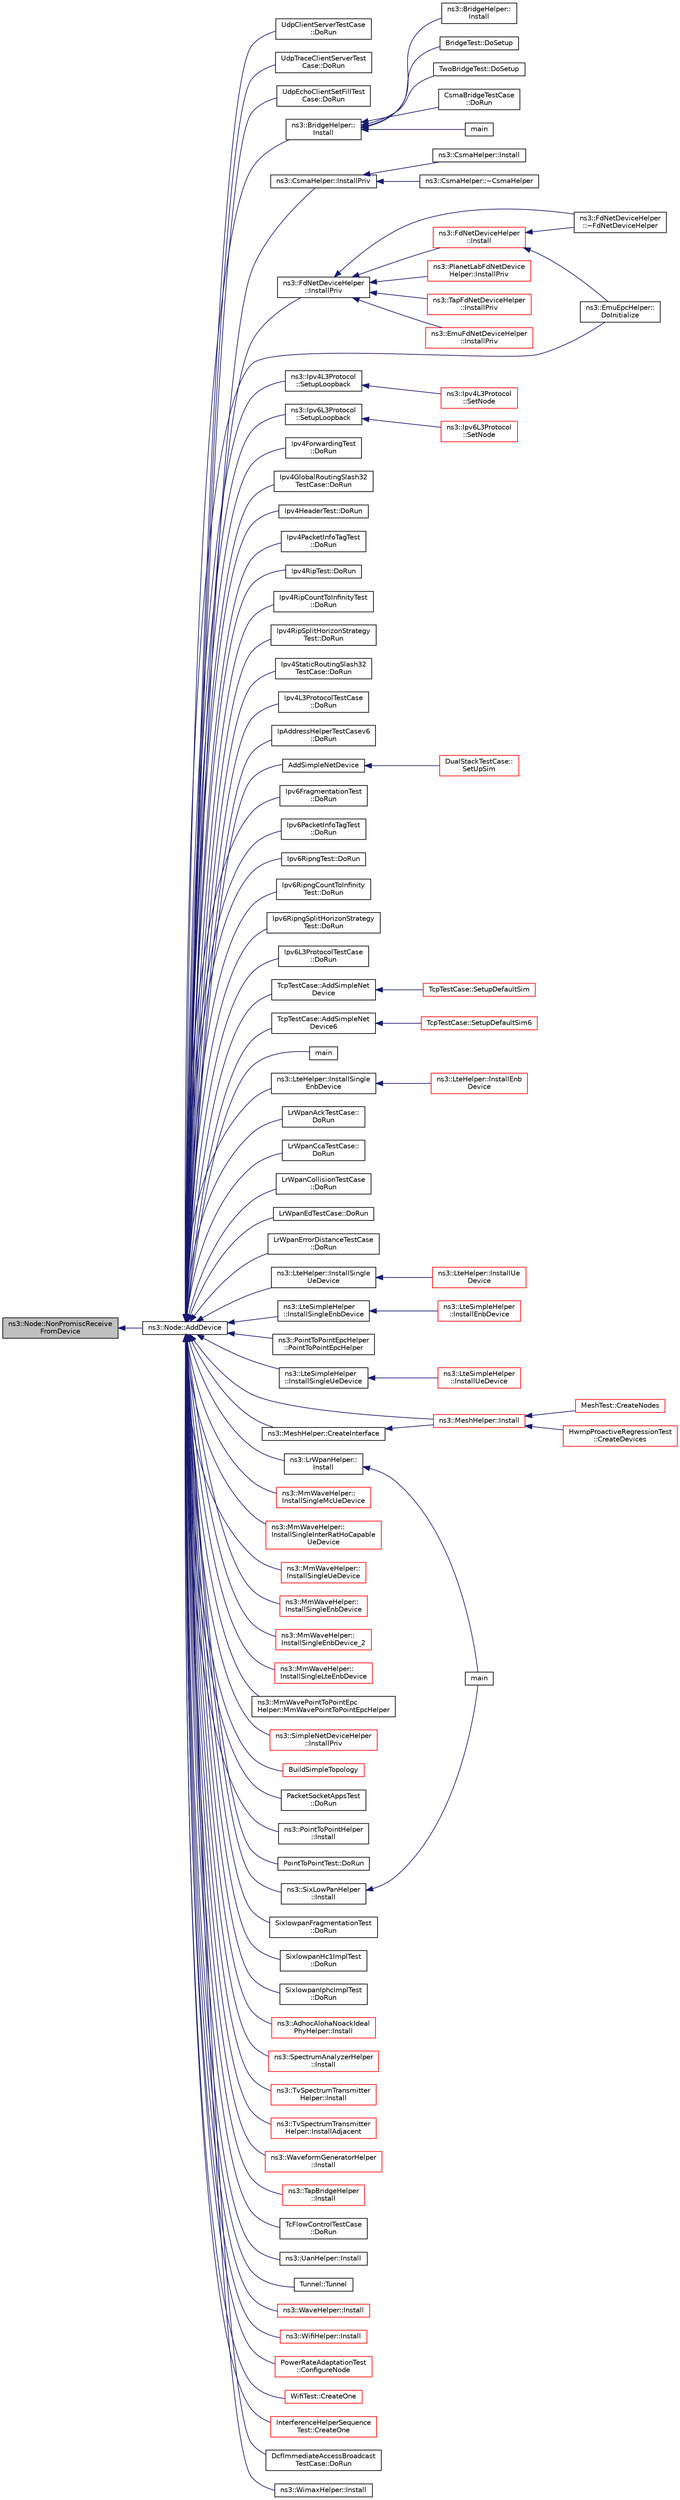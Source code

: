 digraph "ns3::Node::NonPromiscReceiveFromDevice"
{
  edge [fontname="Helvetica",fontsize="10",labelfontname="Helvetica",labelfontsize="10"];
  node [fontname="Helvetica",fontsize="10",shape=record];
  rankdir="LR";
  Node1 [label="ns3::Node::NonPromiscReceive\lFromDevice",height=0.2,width=0.4,color="black", fillcolor="grey75", style="filled", fontcolor="black"];
  Node1 -> Node2 [dir="back",color="midnightblue",fontsize="10",style="solid"];
  Node2 [label="ns3::Node::AddDevice",height=0.2,width=0.4,color="black", fillcolor="white", style="filled",URL="$dd/ded/classns3_1_1Node.html#a42ff83ee1d5d1649c770d3f5b62375de",tooltip="Associate a NetDevice to this node. "];
  Node2 -> Node3 [dir="back",color="midnightblue",fontsize="10",style="solid"];
  Node3 [label="UdpClientServerTestCase\l::DoRun",height=0.2,width=0.4,color="black", fillcolor="white", style="filled",URL="$d2/dc1/classUdpClientServerTestCase.html#a9f7f382020c2a70d7cb2434ae18c9b6c",tooltip="Implementation to actually run this TestCase. "];
  Node2 -> Node4 [dir="back",color="midnightblue",fontsize="10",style="solid"];
  Node4 [label="UdpTraceClientServerTest\lCase::DoRun",height=0.2,width=0.4,color="black", fillcolor="white", style="filled",URL="$d8/daf/classUdpTraceClientServerTestCase.html#a067367203d92eb6f9edaee3c17da6d8a",tooltip="Implementation to actually run this TestCase. "];
  Node2 -> Node5 [dir="back",color="midnightblue",fontsize="10",style="solid"];
  Node5 [label="UdpEchoClientSetFillTest\lCase::DoRun",height=0.2,width=0.4,color="black", fillcolor="white", style="filled",URL="$d6/db2/classUdpEchoClientSetFillTestCase.html#abab274bc5d6e6f303a96446710d650b2",tooltip="Implementation to actually run this TestCase. "];
  Node2 -> Node6 [dir="back",color="midnightblue",fontsize="10",style="solid"];
  Node6 [label="ns3::BridgeHelper::\lInstall",height=0.2,width=0.4,color="black", fillcolor="white", style="filled",URL="$d5/d19/classns3_1_1BridgeHelper.html#aba53f6381b7adda00d9163840b072fa6"];
  Node6 -> Node7 [dir="back",color="midnightblue",fontsize="10",style="solid"];
  Node7 [label="main",height=0.2,width=0.4,color="black", fillcolor="white", style="filled",URL="$d0/d88/csma-bridge-one-hop_8cc.html#a0ddf1224851353fc92bfbff6f499fa97"];
  Node6 -> Node8 [dir="back",color="midnightblue",fontsize="10",style="solid"];
  Node8 [label="ns3::BridgeHelper::\lInstall",height=0.2,width=0.4,color="black", fillcolor="white", style="filled",URL="$d5/d19/classns3_1_1BridgeHelper.html#af7ce2cef48c2beb4b280d74f22663b6c"];
  Node6 -> Node9 [dir="back",color="midnightblue",fontsize="10",style="solid"];
  Node9 [label="BridgeTest::DoSetup",height=0.2,width=0.4,color="black", fillcolor="white", style="filled",URL="$d8/d8a/classBridgeTest.html#a4d88ad6e9248541478917f836cf52b78",tooltip="Implementation to do any local setup required for this TestCase. "];
  Node6 -> Node10 [dir="back",color="midnightblue",fontsize="10",style="solid"];
  Node10 [label="TwoBridgeTest::DoSetup",height=0.2,width=0.4,color="black", fillcolor="white", style="filled",URL="$d9/d58/classTwoBridgeTest.html#aeff92a896b2e27f3eba2dcefd50b5f69",tooltip="Implementation to do any local setup required for this TestCase. "];
  Node6 -> Node11 [dir="back",color="midnightblue",fontsize="10",style="solid"];
  Node11 [label="CsmaBridgeTestCase\l::DoRun",height=0.2,width=0.4,color="black", fillcolor="white", style="filled",URL="$db/d8b/classCsmaBridgeTestCase.html#a418aed79734ecaf7b1d0be507ff3d580",tooltip="Implementation to actually run this TestCase. "];
  Node2 -> Node12 [dir="back",color="midnightblue",fontsize="10",style="solid"];
  Node12 [label="ns3::CsmaHelper::InstallPriv",height=0.2,width=0.4,color="black", fillcolor="white", style="filled",URL="$d9/dbd/classns3_1_1CsmaHelper.html#a9376eef03ab0534ce090b6ad135eb9c3"];
  Node12 -> Node13 [dir="back",color="midnightblue",fontsize="10",style="solid"];
  Node13 [label="ns3::CsmaHelper::Install",height=0.2,width=0.4,color="black", fillcolor="white", style="filled",URL="$d9/dbd/classns3_1_1CsmaHelper.html#a8f2d1797ce0e6311c894517d5d84ddb1"];
  Node12 -> Node14 [dir="back",color="midnightblue",fontsize="10",style="solid"];
  Node14 [label="ns3::CsmaHelper::~CsmaHelper",height=0.2,width=0.4,color="black", fillcolor="white", style="filled",URL="$d9/dbd/classns3_1_1CsmaHelper.html#a23c9e7b9cdf983cabc9a6783c340f49e"];
  Node2 -> Node15 [dir="back",color="midnightblue",fontsize="10",style="solid"];
  Node15 [label="ns3::FdNetDeviceHelper\l::InstallPriv",height=0.2,width=0.4,color="black", fillcolor="white", style="filled",URL="$d1/def/classns3_1_1FdNetDeviceHelper.html#adf0e4f64b03f7203f7080b50f412a970"];
  Node15 -> Node16 [dir="back",color="midnightblue",fontsize="10",style="solid"];
  Node16 [label="ns3::EmuFdNetDeviceHelper\l::InstallPriv",height=0.2,width=0.4,color="red", fillcolor="white", style="filled",URL="$df/d71/classns3_1_1EmuFdNetDeviceHelper.html#a80562da33cef1c20d4b03b351fbbc21a"];
  Node15 -> Node17 [dir="back",color="midnightblue",fontsize="10",style="solid"];
  Node17 [label="ns3::FdNetDeviceHelper\l::Install",height=0.2,width=0.4,color="red", fillcolor="white", style="filled",URL="$d1/def/classns3_1_1FdNetDeviceHelper.html#af70d55cbb4f6411c33cacb84eb651ad5"];
  Node17 -> Node18 [dir="back",color="midnightblue",fontsize="10",style="solid"];
  Node18 [label="ns3::FdNetDeviceHelper\l::~FdNetDeviceHelper",height=0.2,width=0.4,color="black", fillcolor="white", style="filled",URL="$d1/def/classns3_1_1FdNetDeviceHelper.html#a8018d2553649901a9f37ccc9ef3385e2"];
  Node17 -> Node19 [dir="back",color="midnightblue",fontsize="10",style="solid"];
  Node19 [label="ns3::EmuEpcHelper::\lDoInitialize",height=0.2,width=0.4,color="black", fillcolor="white", style="filled",URL="$d9/db8/classns3_1_1EmuEpcHelper.html#ae66ac77634aad1dfb03bbe0d8a54acc1"];
  Node15 -> Node18 [dir="back",color="midnightblue",fontsize="10",style="solid"];
  Node15 -> Node20 [dir="back",color="midnightblue",fontsize="10",style="solid"];
  Node20 [label="ns3::PlanetLabFdNetDevice\lHelper::InstallPriv",height=0.2,width=0.4,color="red", fillcolor="white", style="filled",URL="$dc/dd7/classns3_1_1PlanetLabFdNetDeviceHelper.html#a740ff8b94a42f4175af712baf00c83ab"];
  Node15 -> Node21 [dir="back",color="midnightblue",fontsize="10",style="solid"];
  Node21 [label="ns3::TapFdNetDeviceHelper\l::InstallPriv",height=0.2,width=0.4,color="red", fillcolor="white", style="filled",URL="$d9/d94/classns3_1_1TapFdNetDeviceHelper.html#a5b95f44885b6b5a5285604be0c6fa413"];
  Node2 -> Node22 [dir="back",color="midnightblue",fontsize="10",style="solid"];
  Node22 [label="ns3::Ipv4L3Protocol\l::SetupLoopback",height=0.2,width=0.4,color="black", fillcolor="white", style="filled",URL="$d2/dc9/classns3_1_1Ipv4L3Protocol.html#aa37b950d26063e4e7ee659e599c83bde",tooltip="Setup loopback interface. "];
  Node22 -> Node23 [dir="back",color="midnightblue",fontsize="10",style="solid"];
  Node23 [label="ns3::Ipv4L3Protocol\l::SetNode",height=0.2,width=0.4,color="red", fillcolor="white", style="filled",URL="$d2/dc9/classns3_1_1Ipv4L3Protocol.html#a82ef37914ea8bab699575fea23586bc7",tooltip="Set node associated with this stack. "];
  Node2 -> Node24 [dir="back",color="midnightblue",fontsize="10",style="solid"];
  Node24 [label="ns3::Ipv6L3Protocol\l::SetupLoopback",height=0.2,width=0.4,color="black", fillcolor="white", style="filled",URL="$d7/d74/classns3_1_1Ipv6L3Protocol.html#a69a1ef7b49dd3aa80c6807f467720005",tooltip="Setup loopback interface. "];
  Node24 -> Node25 [dir="back",color="midnightblue",fontsize="10",style="solid"];
  Node25 [label="ns3::Ipv6L3Protocol\l::SetNode",height=0.2,width=0.4,color="red", fillcolor="white", style="filled",URL="$d7/d74/classns3_1_1Ipv6L3Protocol.html#a53796a2747cb5edcd1c762f44043b061",tooltip="Set node associated with this stack. "];
  Node2 -> Node26 [dir="back",color="midnightblue",fontsize="10",style="solid"];
  Node26 [label="Ipv4ForwardingTest\l::DoRun",height=0.2,width=0.4,color="black", fillcolor="white", style="filled",URL="$db/d18/classIpv4ForwardingTest.html#aa3735e1731b087938e97f39b7d90dd35",tooltip="Implementation to actually run this TestCase. "];
  Node2 -> Node27 [dir="back",color="midnightblue",fontsize="10",style="solid"];
  Node27 [label="Ipv4GlobalRoutingSlash32\lTestCase::DoRun",height=0.2,width=0.4,color="black", fillcolor="white", style="filled",URL="$d0/dd2/classIpv4GlobalRoutingSlash32TestCase.html#a261a15e240910fb1981571e8e6cb294f",tooltip="Implementation to actually run this TestCase. "];
  Node2 -> Node28 [dir="back",color="midnightblue",fontsize="10",style="solid"];
  Node28 [label="Ipv4HeaderTest::DoRun",height=0.2,width=0.4,color="black", fillcolor="white", style="filled",URL="$d7/dba/classIpv4HeaderTest.html#ad9026591beb17db0d9cbff0c34f9f69d",tooltip="Implementation to actually run this TestCase. "];
  Node2 -> Node29 [dir="back",color="midnightblue",fontsize="10",style="solid"];
  Node29 [label="Ipv4PacketInfoTagTest\l::DoRun",height=0.2,width=0.4,color="black", fillcolor="white", style="filled",URL="$d9/d5b/classIpv4PacketInfoTagTest.html#a76ce4d3cfa6dc21bd2a982ba2e5d4386",tooltip="Implementation to actually run this TestCase. "];
  Node2 -> Node30 [dir="back",color="midnightblue",fontsize="10",style="solid"];
  Node30 [label="Ipv4RipTest::DoRun",height=0.2,width=0.4,color="black", fillcolor="white", style="filled",URL="$df/d3d/classIpv4RipTest.html#a4f355233f8793da9555cd544cd5893e9",tooltip="Implementation to actually run this TestCase. "];
  Node2 -> Node31 [dir="back",color="midnightblue",fontsize="10",style="solid"];
  Node31 [label="Ipv4RipCountToInfinityTest\l::DoRun",height=0.2,width=0.4,color="black", fillcolor="white", style="filled",URL="$db/dd9/classIpv4RipCountToInfinityTest.html#a98754dfc16633ff58db8cfd697dd9862",tooltip="Implementation to actually run this TestCase. "];
  Node2 -> Node32 [dir="back",color="midnightblue",fontsize="10",style="solid"];
  Node32 [label="Ipv4RipSplitHorizonStrategy\lTest::DoRun",height=0.2,width=0.4,color="black", fillcolor="white", style="filled",URL="$d7/d9e/classIpv4RipSplitHorizonStrategyTest.html#a2e1df0675ad2712888aa499ee0f7eac2",tooltip="Implementation to actually run this TestCase. "];
  Node2 -> Node33 [dir="back",color="midnightblue",fontsize="10",style="solid"];
  Node33 [label="Ipv4StaticRoutingSlash32\lTestCase::DoRun",height=0.2,width=0.4,color="black", fillcolor="white", style="filled",URL="$dd/d70/classIpv4StaticRoutingSlash32TestCase.html#a73d080d5a091f9198cc6611f042ff7ce",tooltip="Implementation to actually run this TestCase. "];
  Node2 -> Node34 [dir="back",color="midnightblue",fontsize="10",style="solid"];
  Node34 [label="Ipv4L3ProtocolTestCase\l::DoRun",height=0.2,width=0.4,color="black", fillcolor="white", style="filled",URL="$dc/dac/classIpv4L3ProtocolTestCase.html#a417a62a1f0986595ea291139b775ea85",tooltip="Implementation to actually run this TestCase. "];
  Node2 -> Node35 [dir="back",color="midnightblue",fontsize="10",style="solid"];
  Node35 [label="IpAddressHelperTestCasev6\l::DoRun",height=0.2,width=0.4,color="black", fillcolor="white", style="filled",URL="$dc/d80/classIpAddressHelperTestCasev6.html#a784cec04a31e92a998b06becb3538e2d",tooltip="Implementation to actually run this TestCase. "];
  Node2 -> Node36 [dir="back",color="midnightblue",fontsize="10",style="solid"];
  Node36 [label="AddSimpleNetDevice",height=0.2,width=0.4,color="black", fillcolor="white", style="filled",URL="$d1/dde/ipv6-dual-stack-test-suite_8cc.html#ae9689e23d0a3932740b53b4c856238ee"];
  Node36 -> Node37 [dir="back",color="midnightblue",fontsize="10",style="solid"];
  Node37 [label="DualStackTestCase::\lSetUpSim",height=0.2,width=0.4,color="red", fillcolor="white", style="filled",URL="$d1/d1d/classDualStackTestCase.html#a04e3c01a5d12957f1f69d2df2e2c734c",tooltip="Setup the test. "];
  Node2 -> Node38 [dir="back",color="midnightblue",fontsize="10",style="solid"];
  Node38 [label="Ipv6FragmentationTest\l::DoRun",height=0.2,width=0.4,color="black", fillcolor="white", style="filled",URL="$d1/dbc/classIpv6FragmentationTest.html#a83bd2f74ceac188b83cfb604a90c7b7b",tooltip="Implementation to actually run this TestCase. "];
  Node2 -> Node39 [dir="back",color="midnightblue",fontsize="10",style="solid"];
  Node39 [label="Ipv6PacketInfoTagTest\l::DoRun",height=0.2,width=0.4,color="black", fillcolor="white", style="filled",URL="$dd/d77/classIpv6PacketInfoTagTest.html#a6b51aaddc63d2aaef95b72056cb5b36d",tooltip="Implementation to actually run this TestCase. "];
  Node2 -> Node40 [dir="back",color="midnightblue",fontsize="10",style="solid"];
  Node40 [label="Ipv6RipngTest::DoRun",height=0.2,width=0.4,color="black", fillcolor="white", style="filled",URL="$d5/d9f/classIpv6RipngTest.html#a17887a8153acca820752d31c2b49ac50",tooltip="Implementation to actually run this TestCase. "];
  Node2 -> Node41 [dir="back",color="midnightblue",fontsize="10",style="solid"];
  Node41 [label="Ipv6RipngCountToInfinity\lTest::DoRun",height=0.2,width=0.4,color="black", fillcolor="white", style="filled",URL="$d9/d6e/classIpv6RipngCountToInfinityTest.html#af62c0342d626eafa5b632b92c8636eb3",tooltip="Implementation to actually run this TestCase. "];
  Node2 -> Node42 [dir="back",color="midnightblue",fontsize="10",style="solid"];
  Node42 [label="Ipv6RipngSplitHorizonStrategy\lTest::DoRun",height=0.2,width=0.4,color="black", fillcolor="white", style="filled",URL="$df/daf/classIpv6RipngSplitHorizonStrategyTest.html#a8e3dad1362842eedd70ef21bff0a75c5",tooltip="Implementation to actually run this TestCase. "];
  Node2 -> Node43 [dir="back",color="midnightblue",fontsize="10",style="solid"];
  Node43 [label="Ipv6L3ProtocolTestCase\l::DoRun",height=0.2,width=0.4,color="black", fillcolor="white", style="filled",URL="$d4/d65/classIpv6L3ProtocolTestCase.html#ac052c03e25689da8fed383146b988a7e",tooltip="Implementation to actually run this TestCase. "];
  Node2 -> Node44 [dir="back",color="midnightblue",fontsize="10",style="solid"];
  Node44 [label="TcpTestCase::AddSimpleNet\lDevice",height=0.2,width=0.4,color="black", fillcolor="white", style="filled",URL="$de/dae/classTcpTestCase.html#a0cbbee626d01b80c78677c0a957ffd88",tooltip="Add a SimpleNetDevice to a node (IPv4 version). "];
  Node44 -> Node45 [dir="back",color="midnightblue",fontsize="10",style="solid"];
  Node45 [label="TcpTestCase::SetupDefaultSim",height=0.2,width=0.4,color="red", fillcolor="white", style="filled",URL="$de/dae/classTcpTestCase.html#aa0635586d1df558a59adf3ab92cdd511",tooltip="Setup the test (IPv4 version). "];
  Node2 -> Node46 [dir="back",color="midnightblue",fontsize="10",style="solid"];
  Node46 [label="TcpTestCase::AddSimpleNet\lDevice6",height=0.2,width=0.4,color="black", fillcolor="white", style="filled",URL="$de/dae/classTcpTestCase.html#a4385a5d6f0b5fcf2dbbe1cccb0810ea9",tooltip="Add a SimpleNetDevice to a node (IPv6 version). "];
  Node46 -> Node47 [dir="back",color="midnightblue",fontsize="10",style="solid"];
  Node47 [label="TcpTestCase::SetupDefaultSim6",height=0.2,width=0.4,color="red", fillcolor="white", style="filled",URL="$de/dae/classTcpTestCase.html#ad45a412dd010f36d8b396ab83df8acd6",tooltip="Setup the test (IPv6 version). "];
  Node2 -> Node48 [dir="back",color="midnightblue",fontsize="10",style="solid"];
  Node48 [label="main",height=0.2,width=0.4,color="black", fillcolor="white", style="filled",URL="$da/db1/lr-wpan-data_8cc.html#a0ddf1224851353fc92bfbff6f499fa97"];
  Node2 -> Node49 [dir="back",color="midnightblue",fontsize="10",style="solid"];
  Node49 [label="ns3::LrWpanHelper::\lInstall",height=0.2,width=0.4,color="black", fillcolor="white", style="filled",URL="$d7/de8/classns3_1_1LrWpanHelper.html#a7863b7b79168f747197faf479e4951fe",tooltip="Install a LrWpanNetDevice and the associated structures (e.g., channel) in the nodes. "];
  Node49 -> Node50 [dir="back",color="midnightblue",fontsize="10",style="solid"];
  Node50 [label="main",height=0.2,width=0.4,color="black", fillcolor="white", style="filled",URL="$d5/d7d/example-ping-lr-wpan_8cc.html#a3c04138a5bfe5d72780bb7e82a18e627"];
  Node2 -> Node51 [dir="back",color="midnightblue",fontsize="10",style="solid"];
  Node51 [label="LrWpanAckTestCase::\lDoRun",height=0.2,width=0.4,color="black", fillcolor="white", style="filled",URL="$d0/d63/classLrWpanAckTestCase.html#a44ec9b782ae2c74d8fa2a25d696833e9",tooltip="Implementation to actually run this TestCase. "];
  Node2 -> Node52 [dir="back",color="midnightblue",fontsize="10",style="solid"];
  Node52 [label="LrWpanCcaTestCase::\lDoRun",height=0.2,width=0.4,color="black", fillcolor="white", style="filled",URL="$d7/def/classLrWpanCcaTestCase.html#a3e2872a3bd57d754a2bdb613437e18a8",tooltip="Implementation to actually run this TestCase. "];
  Node2 -> Node53 [dir="back",color="midnightblue",fontsize="10",style="solid"];
  Node53 [label="LrWpanCollisionTestCase\l::DoRun",height=0.2,width=0.4,color="black", fillcolor="white", style="filled",URL="$d1/da7/classLrWpanCollisionTestCase.html#adc8f2378868d9eb3aba9b538897d85d2",tooltip="Implementation to actually run this TestCase. "];
  Node2 -> Node54 [dir="back",color="midnightblue",fontsize="10",style="solid"];
  Node54 [label="LrWpanEdTestCase::DoRun",height=0.2,width=0.4,color="black", fillcolor="white", style="filled",URL="$d2/d45/classLrWpanEdTestCase.html#a432fdebeb0336845350d0b96834ceea4",tooltip="Implementation to actually run this TestCase. "];
  Node2 -> Node55 [dir="back",color="midnightblue",fontsize="10",style="solid"];
  Node55 [label="LrWpanErrorDistanceTestCase\l::DoRun",height=0.2,width=0.4,color="black", fillcolor="white", style="filled",URL="$da/d8d/classLrWpanErrorDistanceTestCase.html#a4f63a2ed4dcf517ae2a593497774b254",tooltip="Implementation to actually run this TestCase. "];
  Node2 -> Node19 [dir="back",color="midnightblue",fontsize="10",style="solid"];
  Node2 -> Node56 [dir="back",color="midnightblue",fontsize="10",style="solid"];
  Node56 [label="ns3::LteHelper::InstallSingle\lEnbDevice",height=0.2,width=0.4,color="black", fillcolor="white", style="filled",URL="$d6/d63/classns3_1_1LteHelper.html#afac168014c3a4ac5c30bfd7c1d09cb96"];
  Node56 -> Node57 [dir="back",color="midnightblue",fontsize="10",style="solid"];
  Node57 [label="ns3::LteHelper::InstallEnb\lDevice",height=0.2,width=0.4,color="red", fillcolor="white", style="filled",URL="$d6/d63/classns3_1_1LteHelper.html#a5e009ad35ef85f46b5a6099263f15a03"];
  Node2 -> Node58 [dir="back",color="midnightblue",fontsize="10",style="solid"];
  Node58 [label="ns3::LteHelper::InstallSingle\lUeDevice",height=0.2,width=0.4,color="black", fillcolor="white", style="filled",URL="$d6/d63/classns3_1_1LteHelper.html#afa6e13db5742241f48f8f4b8533b67f6"];
  Node58 -> Node59 [dir="back",color="midnightblue",fontsize="10",style="solid"];
  Node59 [label="ns3::LteHelper::InstallUe\lDevice",height=0.2,width=0.4,color="red", fillcolor="white", style="filled",URL="$d6/d63/classns3_1_1LteHelper.html#ac9cd932d7de92811cfa953c2e3b2fc9f"];
  Node2 -> Node60 [dir="back",color="midnightblue",fontsize="10",style="solid"];
  Node60 [label="ns3::PointToPointEpcHelper\l::PointToPointEpcHelper",height=0.2,width=0.4,color="black", fillcolor="white", style="filled",URL="$de/d5b/classns3_1_1PointToPointEpcHelper.html#a3d4c34f6a194c994d45e0dac5019b8cb"];
  Node2 -> Node61 [dir="back",color="midnightblue",fontsize="10",style="solid"];
  Node61 [label="ns3::LteSimpleHelper\l::InstallSingleEnbDevice",height=0.2,width=0.4,color="black", fillcolor="white", style="filled",URL="$de/d73/classns3_1_1LteSimpleHelper.html#a11fa8933e6487a366ed4a9652c3b2950"];
  Node61 -> Node62 [dir="back",color="midnightblue",fontsize="10",style="solid"];
  Node62 [label="ns3::LteSimpleHelper\l::InstallEnbDevice",height=0.2,width=0.4,color="red", fillcolor="white", style="filled",URL="$de/d73/classns3_1_1LteSimpleHelper.html#a406e71dd8dcda8fa2f9a9fc31ff6494a"];
  Node2 -> Node63 [dir="back",color="midnightblue",fontsize="10",style="solid"];
  Node63 [label="ns3::LteSimpleHelper\l::InstallSingleUeDevice",height=0.2,width=0.4,color="black", fillcolor="white", style="filled",URL="$de/d73/classns3_1_1LteSimpleHelper.html#a4416da6e8b2bb30909b32b9a82dfd4c0"];
  Node63 -> Node64 [dir="back",color="midnightblue",fontsize="10",style="solid"];
  Node64 [label="ns3::LteSimpleHelper\l::InstallUeDevice",height=0.2,width=0.4,color="red", fillcolor="white", style="filled",URL="$de/d73/classns3_1_1LteSimpleHelper.html#aa575a9480b50754a2a01e038ca5c5f27"];
  Node2 -> Node65 [dir="back",color="midnightblue",fontsize="10",style="solid"];
  Node65 [label="ns3::MeshHelper::Install",height=0.2,width=0.4,color="red", fillcolor="white", style="filled",URL="$dd/dd0/classns3_1_1MeshHelper.html#a7b33f6ca7b6842b3def4479bc7526f2c",tooltip="Install 802.11s mesh device & protocols on given node list. "];
  Node65 -> Node66 [dir="back",color="midnightblue",fontsize="10",style="solid"];
  Node66 [label="MeshTest::CreateNodes",height=0.2,width=0.4,color="red", fillcolor="white", style="filled",URL="$da/dd3/classMeshTest.html#aa1eb18d555ebcf925e9bdc13e4e57ee0",tooltip="Create nodes and setup their mobility. "];
  Node65 -> Node67 [dir="back",color="midnightblue",fontsize="10",style="solid"];
  Node67 [label="HwmpProactiveRegressionTest\l::CreateDevices",height=0.2,width=0.4,color="red", fillcolor="white", style="filled",URL="$d2/d20/classHwmpProactiveRegressionTest.html#a98c6ff2361a7a5065ebf14089edc5bad",tooltip="Create devices function. "];
  Node2 -> Node68 [dir="back",color="midnightblue",fontsize="10",style="solid"];
  Node68 [label="ns3::MeshHelper::CreateInterface",height=0.2,width=0.4,color="black", fillcolor="white", style="filled",URL="$dd/dd0/classns3_1_1MeshHelper.html#accb4af36cfa3563ff53aa8a3dc085d94"];
  Node68 -> Node65 [dir="back",color="midnightblue",fontsize="10",style="solid"];
  Node2 -> Node69 [dir="back",color="midnightblue",fontsize="10",style="solid"];
  Node69 [label="ns3::MmWaveHelper::\lInstallSingleMcUeDevice",height=0.2,width=0.4,color="red", fillcolor="white", style="filled",URL="$dd/d6b/classns3_1_1MmWaveHelper.html#a236cf69b7851d5bdf0c532c47dd19bd5"];
  Node2 -> Node70 [dir="back",color="midnightblue",fontsize="10",style="solid"];
  Node70 [label="ns3::MmWaveHelper::\lInstallSingleInterRatHoCapable\lUeDevice",height=0.2,width=0.4,color="red", fillcolor="white", style="filled",URL="$dd/d6b/classns3_1_1MmWaveHelper.html#ab39af31d58b43a27347c95ef8f999591"];
  Node2 -> Node71 [dir="back",color="midnightblue",fontsize="10",style="solid"];
  Node71 [label="ns3::MmWaveHelper::\lInstallSingleUeDevice",height=0.2,width=0.4,color="red", fillcolor="white", style="filled",URL="$dd/d6b/classns3_1_1MmWaveHelper.html#a2a37293b8b5542851f3c74cec20d44df"];
  Node2 -> Node72 [dir="back",color="midnightblue",fontsize="10",style="solid"];
  Node72 [label="ns3::MmWaveHelper::\lInstallSingleEnbDevice",height=0.2,width=0.4,color="red", fillcolor="white", style="filled",URL="$dd/d6b/classns3_1_1MmWaveHelper.html#a3198d03edd662d9d9e46f5895f0217db"];
  Node2 -> Node73 [dir="back",color="midnightblue",fontsize="10",style="solid"];
  Node73 [label="ns3::MmWaveHelper::\lInstallSingleEnbDevice_2",height=0.2,width=0.4,color="red", fillcolor="white", style="filled",URL="$dd/d6b/classns3_1_1MmWaveHelper.html#a9e8fdb55ce66ac62798d0707edb9d871"];
  Node2 -> Node74 [dir="back",color="midnightblue",fontsize="10",style="solid"];
  Node74 [label="ns3::MmWaveHelper::\lInstallSingleLteEnbDevice",height=0.2,width=0.4,color="red", fillcolor="white", style="filled",URL="$dd/d6b/classns3_1_1MmWaveHelper.html#aaeb59f78f5681d696fe4b3ddea022406"];
  Node2 -> Node75 [dir="back",color="midnightblue",fontsize="10",style="solid"];
  Node75 [label="ns3::MmWavePointToPointEpc\lHelper::MmWavePointToPointEpcHelper",height=0.2,width=0.4,color="black", fillcolor="white", style="filled",URL="$db/dca/classns3_1_1MmWavePointToPointEpcHelper.html#a45b842e4b0bda8e4df3a3826c0b945b3"];
  Node2 -> Node76 [dir="back",color="midnightblue",fontsize="10",style="solid"];
  Node76 [label="ns3::SimpleNetDeviceHelper\l::InstallPriv",height=0.2,width=0.4,color="red", fillcolor="white", style="filled",URL="$d5/d81/classns3_1_1SimpleNetDeviceHelper.html#a9e4668526669e31a0da0c94f5ebb55ba"];
  Node2 -> Node77 [dir="back",color="midnightblue",fontsize="10",style="solid"];
  Node77 [label="BuildSimpleTopology",height=0.2,width=0.4,color="red", fillcolor="white", style="filled",URL="$dd/d2b/error-model-test-suite_8cc.html#af6fe24088bb4cfa248fc1b0bad6e1dfc"];
  Node2 -> Node78 [dir="back",color="midnightblue",fontsize="10",style="solid"];
  Node78 [label="PacketSocketAppsTest\l::DoRun",height=0.2,width=0.4,color="black", fillcolor="white", style="filled",URL="$d1/dc1/classPacketSocketAppsTest.html#ab2f827993135c4bf011cb6247aed5d43",tooltip="Implementation to actually run this TestCase. "];
  Node2 -> Node79 [dir="back",color="midnightblue",fontsize="10",style="solid"];
  Node79 [label="ns3::PointToPointHelper\l::Install",height=0.2,width=0.4,color="black", fillcolor="white", style="filled",URL="$d5/d0d/classns3_1_1PointToPointHelper.html#aecfc3e7bc34a5fa9707b26df08ef913a"];
  Node2 -> Node80 [dir="back",color="midnightblue",fontsize="10",style="solid"];
  Node80 [label="PointToPointTest::DoRun",height=0.2,width=0.4,color="black", fillcolor="white", style="filled",URL="$d3/da7/classPointToPointTest.html#afd738a4b03ad89822e12e898cc1b09df",tooltip="Run the test. "];
  Node2 -> Node81 [dir="back",color="midnightblue",fontsize="10",style="solid"];
  Node81 [label="ns3::SixLowPanHelper\l::Install",height=0.2,width=0.4,color="black", fillcolor="white", style="filled",URL="$de/d23/classns3_1_1SixLowPanHelper.html#a638d855fa28d59736b59446aefccf7b3",tooltip="Install the SixLoWPAN stack on top of an existing NetDevice. "];
  Node81 -> Node50 [dir="back",color="midnightblue",fontsize="10",style="solid"];
  Node2 -> Node82 [dir="back",color="midnightblue",fontsize="10",style="solid"];
  Node82 [label="SixlowpanFragmentationTest\l::DoRun",height=0.2,width=0.4,color="black", fillcolor="white", style="filled",URL="$df/dc3/classSixlowpanFragmentationTest.html#ae85beebff8e7d4f8c1e108beb17df274",tooltip="Implementation to actually run this TestCase. "];
  Node2 -> Node83 [dir="back",color="midnightblue",fontsize="10",style="solid"];
  Node83 [label="SixlowpanHc1ImplTest\l::DoRun",height=0.2,width=0.4,color="black", fillcolor="white", style="filled",URL="$dc/d9d/classSixlowpanHc1ImplTest.html#aa79a7268da3494e740b28d19c4ec734c",tooltip="Implementation to actually run this TestCase. "];
  Node2 -> Node84 [dir="back",color="midnightblue",fontsize="10",style="solid"];
  Node84 [label="SixlowpanIphcImplTest\l::DoRun",height=0.2,width=0.4,color="black", fillcolor="white", style="filled",URL="$d7/dd2/classSixlowpanIphcImplTest.html#a9fb0641fca5f024ac67c07510f418c02",tooltip="Implementation to actually run this TestCase. "];
  Node2 -> Node85 [dir="back",color="midnightblue",fontsize="10",style="solid"];
  Node85 [label="ns3::AdhocAlohaNoackIdeal\lPhyHelper::Install",height=0.2,width=0.4,color="red", fillcolor="white", style="filled",URL="$d6/d7d/classns3_1_1AdhocAlohaNoackIdealPhyHelper.html#a0b9cb9d602fd1027f7f39a776e745abe"];
  Node2 -> Node86 [dir="back",color="midnightblue",fontsize="10",style="solid"];
  Node86 [label="ns3::SpectrumAnalyzerHelper\l::Install",height=0.2,width=0.4,color="red", fillcolor="white", style="filled",URL="$d6/d5d/classns3_1_1SpectrumAnalyzerHelper.html#a64479eb63eb6b5ad5536ee8ecf2c717a"];
  Node2 -> Node87 [dir="back",color="midnightblue",fontsize="10",style="solid"];
  Node87 [label="ns3::TvSpectrumTransmitter\lHelper::Install",height=0.2,width=0.4,color="red", fillcolor="white", style="filled",URL="$d9/d54/classns3_1_1TvSpectrumTransmitterHelper.html#af745c914e5162e1d07d88d889f92942a"];
  Node2 -> Node88 [dir="back",color="midnightblue",fontsize="10",style="solid"];
  Node88 [label="ns3::TvSpectrumTransmitter\lHelper::InstallAdjacent",height=0.2,width=0.4,color="red", fillcolor="white", style="filled",URL="$d9/d54/classns3_1_1TvSpectrumTransmitterHelper.html#a671aa2a952822ecf3a74db1e7f643541"];
  Node2 -> Node89 [dir="back",color="midnightblue",fontsize="10",style="solid"];
  Node89 [label="ns3::WaveformGeneratorHelper\l::Install",height=0.2,width=0.4,color="red", fillcolor="white", style="filled",URL="$d8/d01/classns3_1_1WaveformGeneratorHelper.html#a61d491cf9b6488bf5ff1b7ae2f245eb0"];
  Node2 -> Node90 [dir="back",color="midnightblue",fontsize="10",style="solid"];
  Node90 [label="ns3::TapBridgeHelper\l::Install",height=0.2,width=0.4,color="red", fillcolor="white", style="filled",URL="$db/d2f/classns3_1_1TapBridgeHelper.html#a3bc88e67e28990845ce6cab3e7cafd6e"];
  Node2 -> Node91 [dir="back",color="midnightblue",fontsize="10",style="solid"];
  Node91 [label="TcFlowControlTestCase\l::DoRun",height=0.2,width=0.4,color="black", fillcolor="white", style="filled",URL="$db/df9/classTcFlowControlTestCase.html#a671ac2565d04fd5618e2743289d1b707",tooltip="Implementation to actually run this TestCase. "];
  Node2 -> Node92 [dir="back",color="midnightblue",fontsize="10",style="solid"];
  Node92 [label="ns3::UanHelper::Install",height=0.2,width=0.4,color="black", fillcolor="white", style="filled",URL="$d3/d8d/classns3_1_1UanHelper.html#a30e0ba40909ec03e846c5c041c93c2df"];
  Node2 -> Node93 [dir="back",color="midnightblue",fontsize="10",style="solid"];
  Node93 [label="Tunnel::Tunnel",height=0.2,width=0.4,color="black", fillcolor="white", style="filled",URL="$da/da2/classTunnel.html#af5941266fdb3798bb27c026da801d28d"];
  Node2 -> Node94 [dir="back",color="midnightblue",fontsize="10",style="solid"];
  Node94 [label="ns3::WaveHelper::Install",height=0.2,width=0.4,color="red", fillcolor="white", style="filled",URL="$db/def/classns3_1_1WaveHelper.html#aed0008e7f56ba14868356b45dd4eab81"];
  Node2 -> Node95 [dir="back",color="midnightblue",fontsize="10",style="solid"];
  Node95 [label="ns3::WifiHelper::Install",height=0.2,width=0.4,color="red", fillcolor="white", style="filled",URL="$dc/d1d/classns3_1_1WifiHelper.html#a451b3d33fa1497c22f06c5451f57a127"];
  Node2 -> Node96 [dir="back",color="midnightblue",fontsize="10",style="solid"];
  Node96 [label="PowerRateAdaptationTest\l::ConfigureNode",height=0.2,width=0.4,color="red", fillcolor="white", style="filled",URL="$dd/d2b/classPowerRateAdaptationTest.html#a498edc12eed6e91b38d1b71d4565a306"];
  Node2 -> Node97 [dir="back",color="midnightblue",fontsize="10",style="solid"];
  Node97 [label="WifiTest::CreateOne",height=0.2,width=0.4,color="red", fillcolor="white", style="filled",URL="$d4/d72/classWifiTest.html#a212be82b387f5446375a45ccbac3561e"];
  Node2 -> Node98 [dir="back",color="midnightblue",fontsize="10",style="solid"];
  Node98 [label="InterferenceHelperSequence\lTest::CreateOne",height=0.2,width=0.4,color="red", fillcolor="white", style="filled",URL="$de/dcf/classInterferenceHelperSequenceTest.html#aaf6b2c6dc1b1c6abf0743b018e78544a"];
  Node2 -> Node99 [dir="back",color="midnightblue",fontsize="10",style="solid"];
  Node99 [label="DcfImmediateAccessBroadcast\lTestCase::DoRun",height=0.2,width=0.4,color="black", fillcolor="white", style="filled",URL="$db/d6c/classDcfImmediateAccessBroadcastTestCase.html#a60a5b36d456c0c144d85a9be722c1663",tooltip="Implementation to actually run this TestCase. "];
  Node2 -> Node100 [dir="back",color="midnightblue",fontsize="10",style="solid"];
  Node100 [label="ns3::WimaxHelper::Install",height=0.2,width=0.4,color="black", fillcolor="white", style="filled",URL="$de/d08/classns3_1_1WimaxHelper.html#aa458621ecda2b3b36c84fff92c65ca2d"];
}
